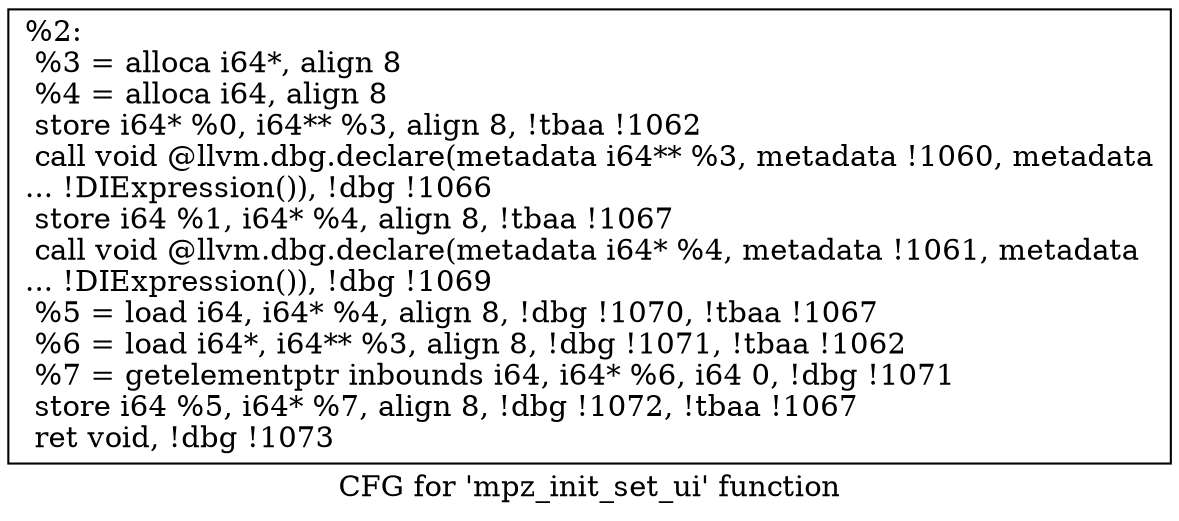 digraph "CFG for 'mpz_init_set_ui' function" {
	label="CFG for 'mpz_init_set_ui' function";

	Node0x914580 [shape=record,label="{%2:\l  %3 = alloca i64*, align 8\l  %4 = alloca i64, align 8\l  store i64* %0, i64** %3, align 8, !tbaa !1062\l  call void @llvm.dbg.declare(metadata i64** %3, metadata !1060, metadata\l... !DIExpression()), !dbg !1066\l  store i64 %1, i64* %4, align 8, !tbaa !1067\l  call void @llvm.dbg.declare(metadata i64* %4, metadata !1061, metadata\l... !DIExpression()), !dbg !1069\l  %5 = load i64, i64* %4, align 8, !dbg !1070, !tbaa !1067\l  %6 = load i64*, i64** %3, align 8, !dbg !1071, !tbaa !1062\l  %7 = getelementptr inbounds i64, i64* %6, i64 0, !dbg !1071\l  store i64 %5, i64* %7, align 8, !dbg !1072, !tbaa !1067\l  ret void, !dbg !1073\l}"];
}
